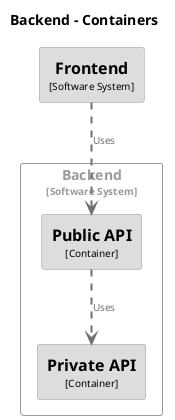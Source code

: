 @startuml
set separator none
title Backend - Containers

top to bottom direction

skinparam {
  arrowFontSize 10
  defaultTextAlignment center
  wrapWidth 200
  maxMessageSize 100
}

hide stereotype

skinparam rectangle<<Frontend>> {
  BackgroundColor #dddddd
  FontColor #000000
  BorderColor #9a9a9a
  shadowing false
}
skinparam rectangle<<Backend.PrivateAPI>> {
  BackgroundColor #dddddd
  FontColor #000000
  BorderColor #9a9a9a
  shadowing false
}
skinparam rectangle<<Backend.PublicAPI>> {
  BackgroundColor #dddddd
  FontColor #000000
  BorderColor #9a9a9a
  shadowing false
}
skinparam rectangle<<Backend>> {
  BorderColor #9a9a9a
  FontColor #9a9a9a
  shadowing false
}

rectangle "==Frontend\n<size:10>[Software System]</size>" <<Frontend>> as Frontend

rectangle "Backend\n<size:10>[Software System]</size>" <<Backend>> {
  rectangle "==Private API\n<size:10>[Container]</size>" <<Backend.PrivateAPI>> as Backend.PrivateAPI
  rectangle "==Public API\n<size:10>[Container]</size>" <<Backend.PublicAPI>> as Backend.PublicAPI
}

Backend.PublicAPI .[#707070,thickness=2].> Backend.PrivateAPI : "<color:#707070>Uses"
Frontend .[#707070,thickness=2].> Backend.PublicAPI : "<color:#707070>Uses"
@enduml